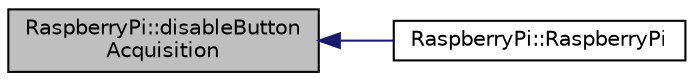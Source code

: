 digraph "RaspberryPi::disableButtonAcquisition"
{
  edge [fontname="Helvetica",fontsize="10",labelfontname="Helvetica",labelfontsize="10"];
  node [fontname="Helvetica",fontsize="10",shape=record];
  rankdir="LR";
  Node1 [label="RaspberryPi::disableButton\lAcquisition",height=0.2,width=0.4,color="black", fillcolor="grey75", style="filled" fontcolor="black"];
  Node1 -> Node2 [dir="back",color="midnightblue",fontsize="10",style="solid",fontname="Helvetica"];
  Node2 [label="RaspberryPi::RaspberryPi",height=0.2,width=0.4,color="black", fillcolor="white", style="filled",URL="$class_raspberry_pi.html#aea9225d5fd8da77e0ba90e30a38be2d3"];
}
